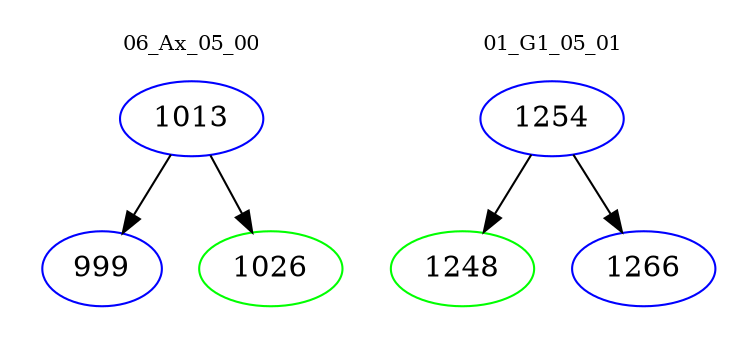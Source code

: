 digraph{
subgraph cluster_0 {
color = white
label = "06_Ax_05_00";
fontsize=10;
T0_1013 [label="1013", color="blue"]
T0_1013 -> T0_999 [color="black"]
T0_999 [label="999", color="blue"]
T0_1013 -> T0_1026 [color="black"]
T0_1026 [label="1026", color="green"]
}
subgraph cluster_1 {
color = white
label = "01_G1_05_01";
fontsize=10;
T1_1254 [label="1254", color="blue"]
T1_1254 -> T1_1248 [color="black"]
T1_1248 [label="1248", color="green"]
T1_1254 -> T1_1266 [color="black"]
T1_1266 [label="1266", color="blue"]
}
}
